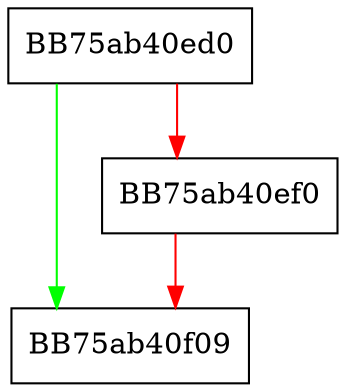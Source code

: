 digraph GetPEImports {
  node [shape="box"];
  graph [splines=ortho];
  BB75ab40ed0 -> BB75ab40f09 [color="green"];
  BB75ab40ed0 -> BB75ab40ef0 [color="red"];
  BB75ab40ef0 -> BB75ab40f09 [color="red"];
}